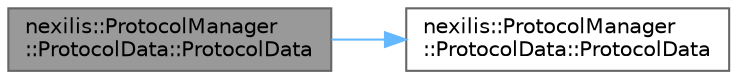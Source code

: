 digraph "nexilis::ProtocolManager::ProtocolData::ProtocolData"
{
 // LATEX_PDF_SIZE
  bgcolor="transparent";
  edge [fontname=Helvetica,fontsize=10,labelfontname=Helvetica,labelfontsize=10];
  node [fontname=Helvetica,fontsize=10,shape=box,height=0.2,width=0.4];
  rankdir="LR";
  Node1 [id="Node000001",label="nexilis::ProtocolManager\l::ProtocolData::ProtocolData",height=0.2,width=0.4,color="gray40", fillcolor="grey60", style="filled", fontcolor="black",tooltip="Move constructor."];
  Node1 -> Node2 [id="edge1_Node000001_Node000002",color="steelblue1",style="solid",tooltip=" "];
  Node2 [id="Node000002",label="nexilis::ProtocolManager\l::ProtocolData::ProtocolData",height=0.2,width=0.4,color="grey40", fillcolor="white", style="filled",URL="$da/d97/classnexilis_1_1ProtocolManager_1_1ProtocolData.html#a3288d68cf855353077eef481b22d2257",tooltip="Constructor."];
}
